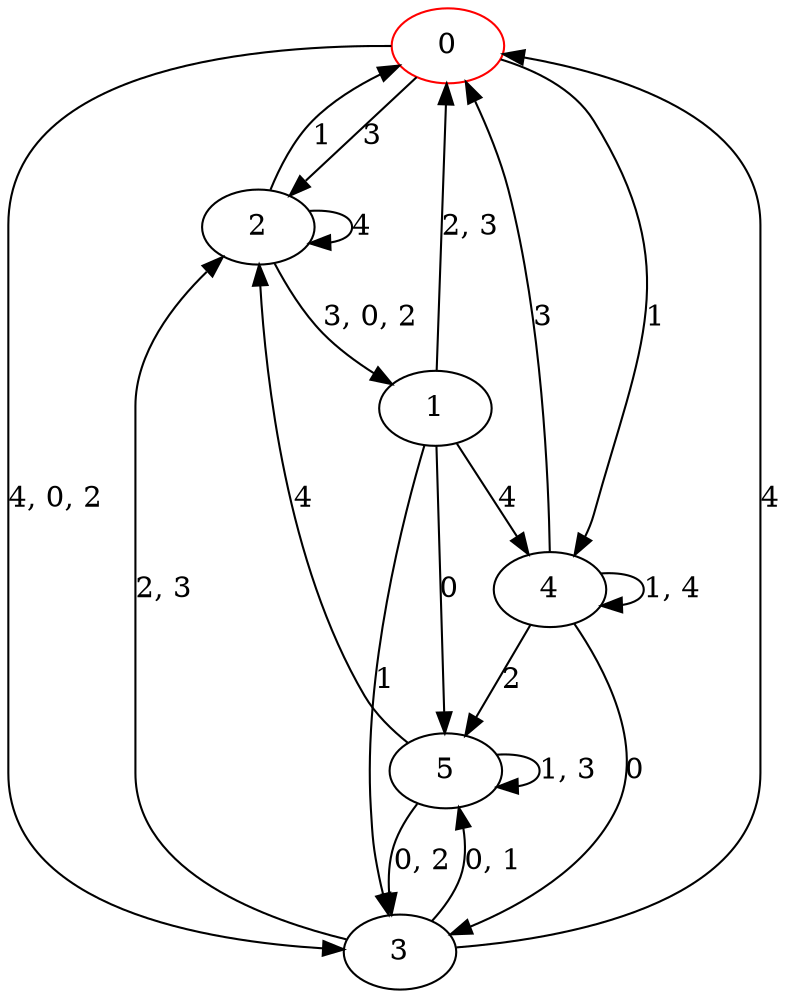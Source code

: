 digraph g {
0 [label= "0"] [color="red"];
1 [label= "1"];
2 [label= "2"];
3 [label= "3"];
4 [label= "4"];
5 [label= "5"];
0 -> 4[label= "1"];
0 -> 2[label= "3"];
1 -> 5[label= "0"];
1 -> 3[label= "1"];
1 -> 4[label= "4"];
2 -> 0[label= "1"];
2 -> 2[label= "4"];
3 -> 0[label= "4"];
4 -> 3[label= "0"];
4 -> 5[label= "2"];
4 -> 0[label= "3"];
5 -> 2[label= "4"];
0 -> 3[label= "4, 0, 2"];
1 -> 0[label= "2, 3"];
2 -> 1[label= "3, 0, 2"];
3 -> 5[label= "0, 1"];
3 -> 2[label= "2, 3"];
4 -> 4[label= "1, 4"];
5 -> 3[label= "0, 2"];
5 -> 5[label= "1, 3"];
}
